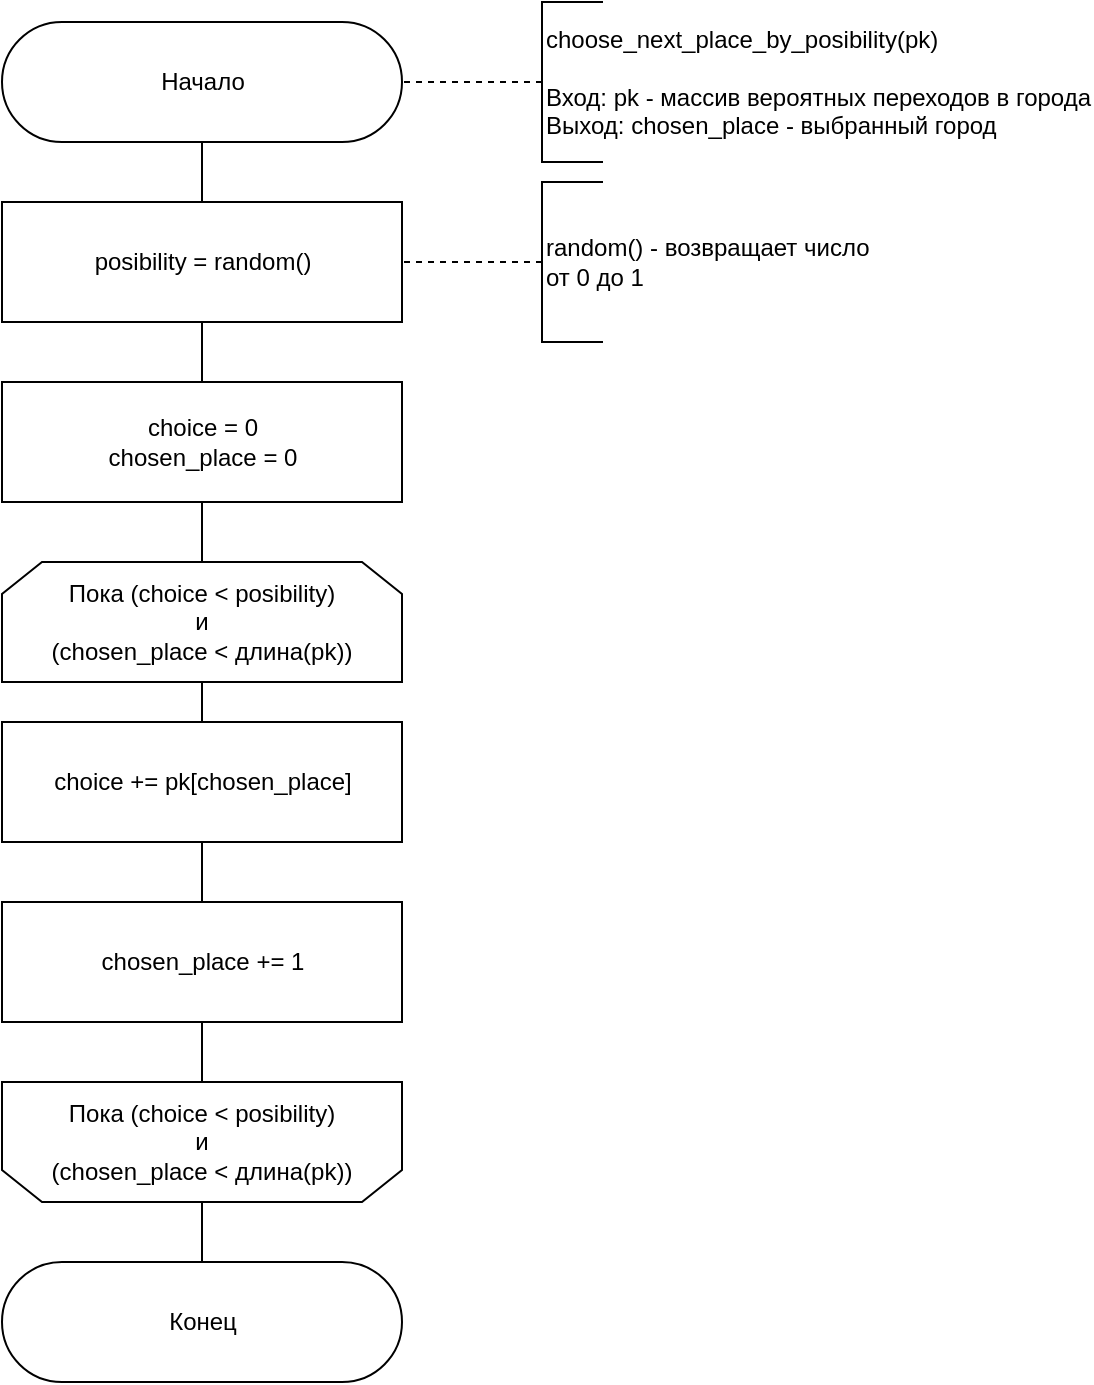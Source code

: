 <mxfile>
    <diagram id="QM2p47kPDZQZnexqTIiv" name="Страница 1">
        <mxGraphModel dx="803" dy="605" grid="1" gridSize="10" guides="1" tooltips="1" connect="1" arrows="1" fold="1" page="1" pageScale="1" pageWidth="1654" pageHeight="2336" math="0" shadow="0">
            <root>
                <mxCell id="0"/>
                <mxCell id="1" parent="0"/>
                <mxCell id="197" style="edgeStyle=none;html=1;exitX=0.5;exitY=0.5;exitDx=0;exitDy=30;exitPerimeter=0;entryX=0.5;entryY=0;entryDx=0;entryDy=0;endArrow=none;endFill=0;" parent="1" source="3" target="167" edge="1">
                    <mxGeometry relative="1" as="geometry"/>
                </mxCell>
                <mxCell id="3" value="Начало" style="html=1;dashed=0;whitespace=wrap;shape=mxgraph.dfd.start" parent="1" vertex="1">
                    <mxGeometry x="860" y="120" width="200" height="60" as="geometry"/>
                </mxCell>
                <mxCell id="6" value="" style="edgeStyle=orthogonalEdgeStyle;rounded=0;orthogonalLoop=1;jettySize=auto;html=1;endArrow=none;endFill=0;dashed=1;" parent="1" source="7" target="3" edge="1">
                    <mxGeometry relative="1" as="geometry"/>
                </mxCell>
                <mxCell id="7" value="choose_next_place_by_posibility(pk)&lt;br&gt;&lt;br&gt;Вход: pk - массив вероятных переходов в города&lt;br&gt;Выход: chosen_place - выбранный город" style="html=1;dashed=0;whitespace=wrap;shape=partialRectangle;right=0;align=left;" parent="1" vertex="1">
                    <mxGeometry x="1130" y="110" width="30" height="80" as="geometry"/>
                </mxCell>
                <mxCell id="232" style="edgeStyle=orthogonalEdgeStyle;html=1;exitX=0.5;exitY=1;exitDx=0;exitDy=0;entryX=0.5;entryY=0;entryDx=0;entryDy=0;rounded=0;endArrow=none;endFill=0;" edge="1" parent="1" source="167" target="230">
                    <mxGeometry relative="1" as="geometry"/>
                </mxCell>
                <mxCell id="167" value="posibility = random()" style="html=1;dashed=0;whitespace=wrap;" parent="1" vertex="1">
                    <mxGeometry x="860" y="210" width="200" height="60" as="geometry"/>
                </mxCell>
                <mxCell id="204" style="edgeStyle=none;html=1;exitX=0.5;exitY=1;exitDx=0;exitDy=0;entryX=0.5;entryY=0;entryDx=0;entryDy=0;endArrow=none;endFill=0;" parent="1" source="181" edge="1">
                    <mxGeometry relative="1" as="geometry">
                        <mxPoint x="960" y="470" as="targetPoint"/>
                    </mxGeometry>
                </mxCell>
                <mxCell id="181" value="Пока (choice &amp;lt; posibility)&lt;br&gt;и&lt;br&gt;(chosen_place &amp;lt; длина(pk))" style="shape=loopLimit;whiteSpace=wrap;html=1;direction=east" parent="1" vertex="1">
                    <mxGeometry x="860" y="390" width="200" height="60" as="geometry"/>
                </mxCell>
                <mxCell id="238" style="edgeStyle=orthogonalEdgeStyle;rounded=0;html=1;exitX=0.5;exitY=0;exitDx=0;exitDy=0;entryX=0.5;entryY=0.5;entryDx=0;entryDy=-30;entryPerimeter=0;endArrow=none;endFill=0;" edge="1" parent="1" source="212" target="215">
                    <mxGeometry relative="1" as="geometry"/>
                </mxCell>
                <mxCell id="212" value="Пока (choice &amp;lt; posibility)&lt;br&gt;и&lt;br&gt;(chosen_place &amp;lt; длина(pk))" style="shape=loopLimit;whiteSpace=wrap;html=1;strokeWidth=1;direction=west;" parent="1" vertex="1">
                    <mxGeometry x="860" y="650" width="200" height="60" as="geometry"/>
                </mxCell>
                <mxCell id="215" value="Конец" style="html=1;dashed=0;whitespace=wrap;shape=mxgraph.dfd.start" parent="1" vertex="1">
                    <mxGeometry x="860" y="740" width="200" height="60" as="geometry"/>
                </mxCell>
                <mxCell id="228" value="random() - возвращает число&lt;br&gt;от 0 до 1" style="html=1;dashed=0;whitespace=wrap;shape=partialRectangle;right=0;align=left;" vertex="1" parent="1">
                    <mxGeometry x="1130" y="200" width="30" height="80" as="geometry"/>
                </mxCell>
                <mxCell id="229" value="" style="edgeStyle=orthogonalEdgeStyle;rounded=0;orthogonalLoop=1;jettySize=auto;html=1;endArrow=none;endFill=0;dashed=1;" edge="1" source="228" parent="1">
                    <mxGeometry relative="1" as="geometry">
                        <mxPoint x="1060" y="240" as="targetPoint"/>
                    </mxGeometry>
                </mxCell>
                <mxCell id="233" style="edgeStyle=orthogonalEdgeStyle;rounded=0;html=1;exitX=0.5;exitY=1;exitDx=0;exitDy=0;entryX=0.5;entryY=0;entryDx=0;entryDy=0;endArrow=none;endFill=0;" edge="1" parent="1" source="230" target="181">
                    <mxGeometry relative="1" as="geometry"/>
                </mxCell>
                <mxCell id="230" value="choice = 0&lt;br&gt;chosen_place = 0" style="html=1;dashed=0;whitespace=wrap;" vertex="1" parent="1">
                    <mxGeometry x="860" y="300" width="200" height="60" as="geometry"/>
                </mxCell>
                <mxCell id="234" style="edgeStyle=orthogonalEdgeStyle;html=1;exitX=0.5;exitY=1;exitDx=0;exitDy=0;entryX=0.5;entryY=0;entryDx=0;entryDy=0;rounded=0;endArrow=none;endFill=0;" edge="1" source="235" target="236" parent="1">
                    <mxGeometry relative="1" as="geometry"/>
                </mxCell>
                <mxCell id="235" value="choice += pk[chosen_place]" style="html=1;dashed=0;whitespace=wrap;" vertex="1" parent="1">
                    <mxGeometry x="860" y="470" width="200" height="60" as="geometry"/>
                </mxCell>
                <mxCell id="237" style="edgeStyle=orthogonalEdgeStyle;rounded=0;html=1;exitX=0.5;exitY=1;exitDx=0;exitDy=0;entryX=0.5;entryY=1;entryDx=0;entryDy=0;endArrow=none;endFill=0;" edge="1" parent="1" source="236" target="212">
                    <mxGeometry relative="1" as="geometry"/>
                </mxCell>
                <mxCell id="236" value="chosen_place += 1" style="html=1;dashed=0;whitespace=wrap;" vertex="1" parent="1">
                    <mxGeometry x="860" y="560" width="200" height="60" as="geometry"/>
                </mxCell>
            </root>
        </mxGraphModel>
    </diagram>
</mxfile>